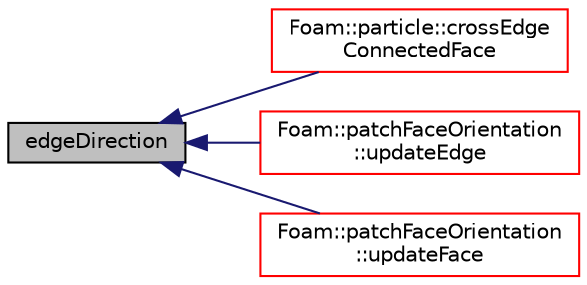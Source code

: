 digraph "edgeDirection"
{
  bgcolor="transparent";
  edge [fontname="Helvetica",fontsize="10",labelfontname="Helvetica",labelfontsize="10"];
  node [fontname="Helvetica",fontsize="10",shape=record];
  rankdir="LR";
  Node1 [label="edgeDirection",height=0.2,width=0.4,color="black", fillcolor="grey75", style="filled", fontcolor="black"];
  Node1 -> Node2 [dir="back",color="midnightblue",fontsize="10",style="solid",fontname="Helvetica"];
  Node2 [label="Foam::particle::crossEdge\lConnectedFace",height=0.2,width=0.4,color="red",URL="$a01813.html#a517d4792367a60299f85b4eeecf25d65",tooltip="Cross the from the given face across the given edge of the. "];
  Node1 -> Node3 [dir="back",color="midnightblue",fontsize="10",style="solid",fontname="Helvetica"];
  Node3 [label="Foam::patchFaceOrientation\l::updateEdge",height=0.2,width=0.4,color="red",URL="$a01833.html#a841511bef3df76a89d8e4e45e930d688",tooltip="Influence of face on edge. "];
  Node1 -> Node4 [dir="back",color="midnightblue",fontsize="10",style="solid",fontname="Helvetica"];
  Node4 [label="Foam::patchFaceOrientation\l::updateFace",height=0.2,width=0.4,color="red",URL="$a01833.html#a250b4edd61f28d2e66fd8d1a429d7a28",tooltip="Influence of edge on face. "];
}
